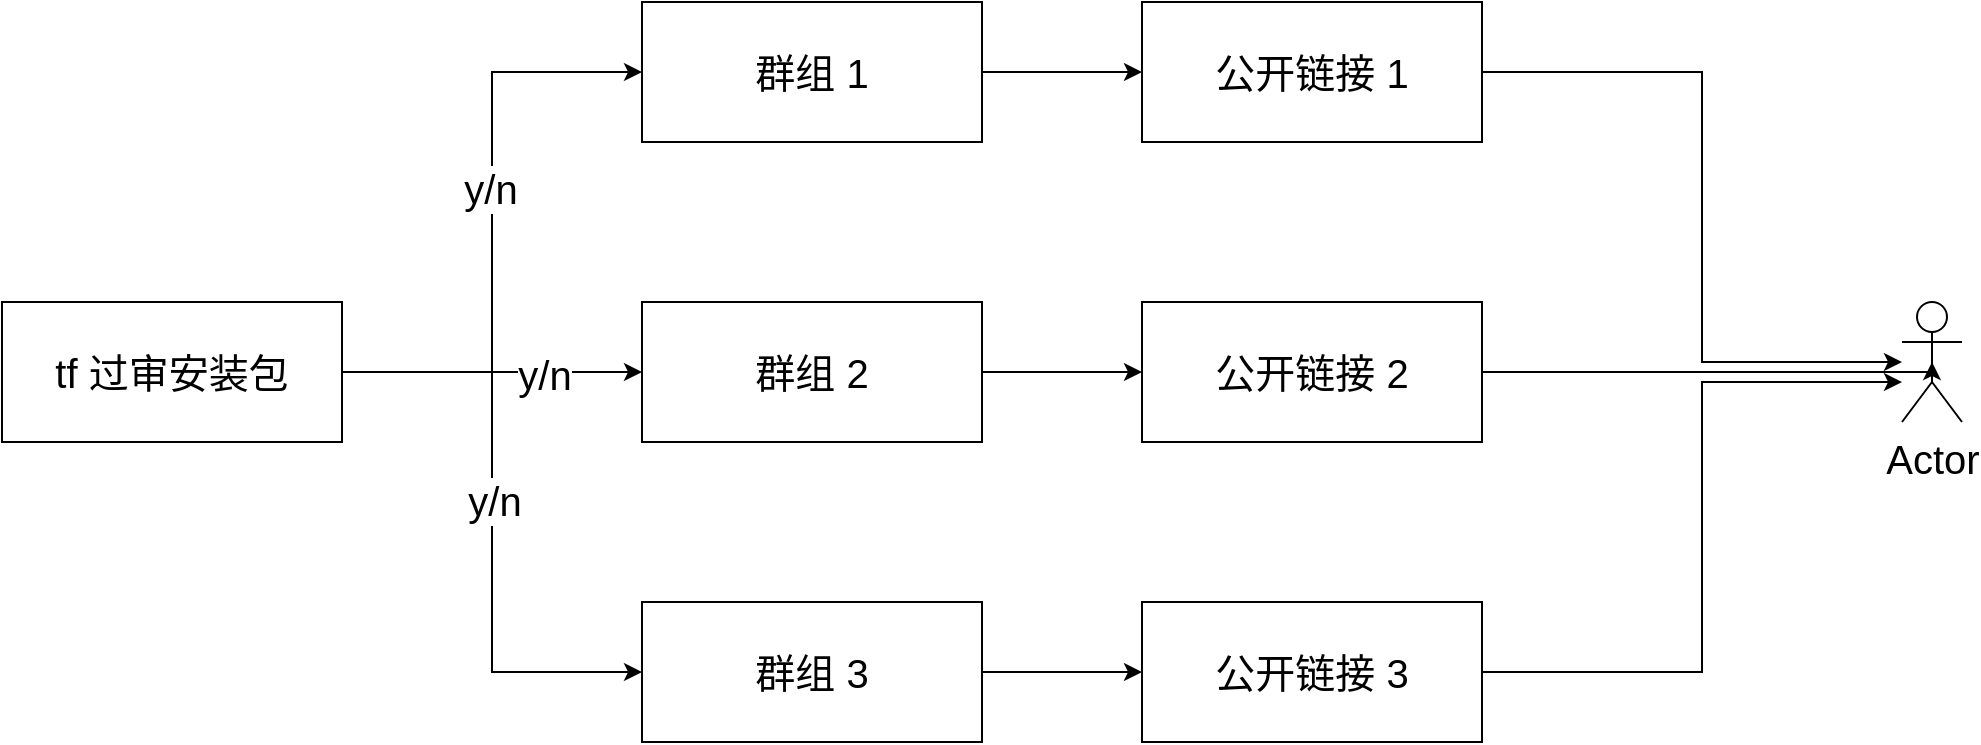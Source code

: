<mxfile version="15.6.8" type="github">
  <diagram id="ysfTeSd7asSgukJ8PG5n" name="Page-1">
    <mxGraphModel dx="1298" dy="795" grid="1" gridSize="10" guides="1" tooltips="1" connect="1" arrows="1" fold="1" page="1" pageScale="1" pageWidth="827" pageHeight="1169" math="0" shadow="0">
      <root>
        <mxCell id="0" />
        <mxCell id="1" parent="0" />
        <mxCell id="VVuKA5i_O83L6-nlg39P-21" style="edgeStyle=orthogonalEdgeStyle;rounded=0;orthogonalLoop=1;jettySize=auto;html=1;entryX=0;entryY=0.5;entryDx=0;entryDy=0;fontSize=20;" edge="1" parent="1" source="VVuKA5i_O83L6-nlg39P-1" target="VVuKA5i_O83L6-nlg39P-2">
          <mxGeometry relative="1" as="geometry" />
        </mxCell>
        <mxCell id="VVuKA5i_O83L6-nlg39P-22" value="y/n" style="edgeLabel;html=1;align=center;verticalAlign=middle;resizable=0;points=[];fontSize=20;" vertex="1" connectable="0" parent="VVuKA5i_O83L6-nlg39P-21">
          <mxGeometry x="0.113" y="1" relative="1" as="geometry">
            <mxPoint as="offset" />
          </mxGeometry>
        </mxCell>
        <mxCell id="VVuKA5i_O83L6-nlg39P-23" style="edgeStyle=orthogonalEdgeStyle;rounded=0;orthogonalLoop=1;jettySize=auto;html=1;entryX=0;entryY=0.5;entryDx=0;entryDy=0;fontSize=20;" edge="1" parent="1" source="VVuKA5i_O83L6-nlg39P-1" target="VVuKA5i_O83L6-nlg39P-3">
          <mxGeometry relative="1" as="geometry" />
        </mxCell>
        <mxCell id="VVuKA5i_O83L6-nlg39P-24" value="y/n" style="edgeLabel;html=1;align=center;verticalAlign=middle;resizable=0;points=[];fontSize=20;" vertex="1" connectable="0" parent="VVuKA5i_O83L6-nlg39P-23">
          <mxGeometry x="0.347" y="-1" relative="1" as="geometry">
            <mxPoint as="offset" />
          </mxGeometry>
        </mxCell>
        <mxCell id="VVuKA5i_O83L6-nlg39P-25" style="edgeStyle=orthogonalEdgeStyle;rounded=0;orthogonalLoop=1;jettySize=auto;html=1;entryX=0;entryY=0.5;entryDx=0;entryDy=0;fontSize=20;" edge="1" parent="1" source="VVuKA5i_O83L6-nlg39P-1" target="VVuKA5i_O83L6-nlg39P-5">
          <mxGeometry relative="1" as="geometry" />
        </mxCell>
        <mxCell id="VVuKA5i_O83L6-nlg39P-26" value="y/n" style="edgeLabel;html=1;align=center;verticalAlign=middle;resizable=0;points=[];fontSize=20;" vertex="1" connectable="0" parent="VVuKA5i_O83L6-nlg39P-25">
          <mxGeometry x="-0.073" y="1" relative="1" as="geometry">
            <mxPoint as="offset" />
          </mxGeometry>
        </mxCell>
        <mxCell id="VVuKA5i_O83L6-nlg39P-1" value="&lt;font style=&quot;font-size: 20px&quot;&gt;tf 过审安装包&lt;/font&gt;" style="rounded=0;whiteSpace=wrap;html=1;" vertex="1" parent="1">
          <mxGeometry x="80" y="290" width="170" height="70" as="geometry" />
        </mxCell>
        <mxCell id="VVuKA5i_O83L6-nlg39P-8" value="" style="edgeStyle=orthogonalEdgeStyle;rounded=0;orthogonalLoop=1;jettySize=auto;html=1;fontSize=20;" edge="1" parent="1" source="VVuKA5i_O83L6-nlg39P-2" target="VVuKA5i_O83L6-nlg39P-7">
          <mxGeometry relative="1" as="geometry" />
        </mxCell>
        <mxCell id="VVuKA5i_O83L6-nlg39P-2" value="&lt;span style=&quot;font-size: 20px&quot;&gt;群组 1&lt;/span&gt;" style="rounded=0;whiteSpace=wrap;html=1;" vertex="1" parent="1">
          <mxGeometry x="400" y="140" width="170" height="70" as="geometry" />
        </mxCell>
        <mxCell id="VVuKA5i_O83L6-nlg39P-10" value="" style="edgeStyle=orthogonalEdgeStyle;rounded=0;orthogonalLoop=1;jettySize=auto;html=1;fontSize=20;" edge="1" parent="1" source="VVuKA5i_O83L6-nlg39P-3" target="VVuKA5i_O83L6-nlg39P-9">
          <mxGeometry relative="1" as="geometry" />
        </mxCell>
        <mxCell id="VVuKA5i_O83L6-nlg39P-3" value="&lt;span style=&quot;font-size: 20px&quot;&gt;群组 2&lt;/span&gt;" style="rounded=0;whiteSpace=wrap;html=1;" vertex="1" parent="1">
          <mxGeometry x="400" y="290" width="170" height="70" as="geometry" />
        </mxCell>
        <mxCell id="VVuKA5i_O83L6-nlg39P-13" style="edgeStyle=orthogonalEdgeStyle;rounded=0;orthogonalLoop=1;jettySize=auto;html=1;entryX=0;entryY=0.5;entryDx=0;entryDy=0;fontSize=20;" edge="1" parent="1" source="VVuKA5i_O83L6-nlg39P-5" target="VVuKA5i_O83L6-nlg39P-11">
          <mxGeometry relative="1" as="geometry" />
        </mxCell>
        <mxCell id="VVuKA5i_O83L6-nlg39P-5" value="&lt;span style=&quot;font-size: 20px&quot;&gt;群组 3&lt;/span&gt;" style="rounded=0;whiteSpace=wrap;html=1;" vertex="1" parent="1">
          <mxGeometry x="400" y="440" width="170" height="70" as="geometry" />
        </mxCell>
        <mxCell id="VVuKA5i_O83L6-nlg39P-19" style="edgeStyle=orthogonalEdgeStyle;rounded=0;orthogonalLoop=1;jettySize=auto;html=1;fontSize=20;" edge="1" parent="1" source="VVuKA5i_O83L6-nlg39P-7" target="VVuKA5i_O83L6-nlg39P-14">
          <mxGeometry relative="1" as="geometry">
            <Array as="points">
              <mxPoint x="930" y="175" />
              <mxPoint x="930" y="320" />
            </Array>
          </mxGeometry>
        </mxCell>
        <mxCell id="VVuKA5i_O83L6-nlg39P-7" value="&lt;span style=&quot;font-size: 20px&quot;&gt;公开链接 1&lt;/span&gt;" style="rounded=0;whiteSpace=wrap;html=1;" vertex="1" parent="1">
          <mxGeometry x="650" y="140" width="170" height="70" as="geometry" />
        </mxCell>
        <mxCell id="VVuKA5i_O83L6-nlg39P-16" style="edgeStyle=orthogonalEdgeStyle;rounded=0;orthogonalLoop=1;jettySize=auto;html=1;fontSize=20;entryX=0.5;entryY=0.5;entryDx=0;entryDy=0;entryPerimeter=0;" edge="1" parent="1" source="VVuKA5i_O83L6-nlg39P-9" target="VVuKA5i_O83L6-nlg39P-14">
          <mxGeometry relative="1" as="geometry">
            <mxPoint x="1000" y="325" as="targetPoint" />
            <Array as="points">
              <mxPoint x="1045" y="325" />
            </Array>
          </mxGeometry>
        </mxCell>
        <mxCell id="VVuKA5i_O83L6-nlg39P-9" value="&lt;span style=&quot;font-size: 20px&quot;&gt;公开链接 2&lt;/span&gt;" style="rounded=0;whiteSpace=wrap;html=1;" vertex="1" parent="1">
          <mxGeometry x="650" y="290" width="170" height="70" as="geometry" />
        </mxCell>
        <mxCell id="VVuKA5i_O83L6-nlg39P-20" style="edgeStyle=orthogonalEdgeStyle;rounded=0;orthogonalLoop=1;jettySize=auto;html=1;fontSize=20;" edge="1" parent="1" source="VVuKA5i_O83L6-nlg39P-11" target="VVuKA5i_O83L6-nlg39P-14">
          <mxGeometry relative="1" as="geometry">
            <Array as="points">
              <mxPoint x="930" y="475" />
              <mxPoint x="930" y="330" />
            </Array>
          </mxGeometry>
        </mxCell>
        <mxCell id="VVuKA5i_O83L6-nlg39P-11" value="&lt;span style=&quot;font-size: 20px&quot;&gt;公开链接 3&lt;/span&gt;" style="rounded=0;whiteSpace=wrap;html=1;" vertex="1" parent="1">
          <mxGeometry x="650" y="440" width="170" height="70" as="geometry" />
        </mxCell>
        <mxCell id="VVuKA5i_O83L6-nlg39P-14" value="Actor" style="shape=umlActor;verticalLabelPosition=bottom;verticalAlign=top;html=1;outlineConnect=0;labelBackgroundColor=none;fontSize=20;" vertex="1" parent="1">
          <mxGeometry x="1030" y="290" width="30" height="60" as="geometry" />
        </mxCell>
      </root>
    </mxGraphModel>
  </diagram>
</mxfile>
